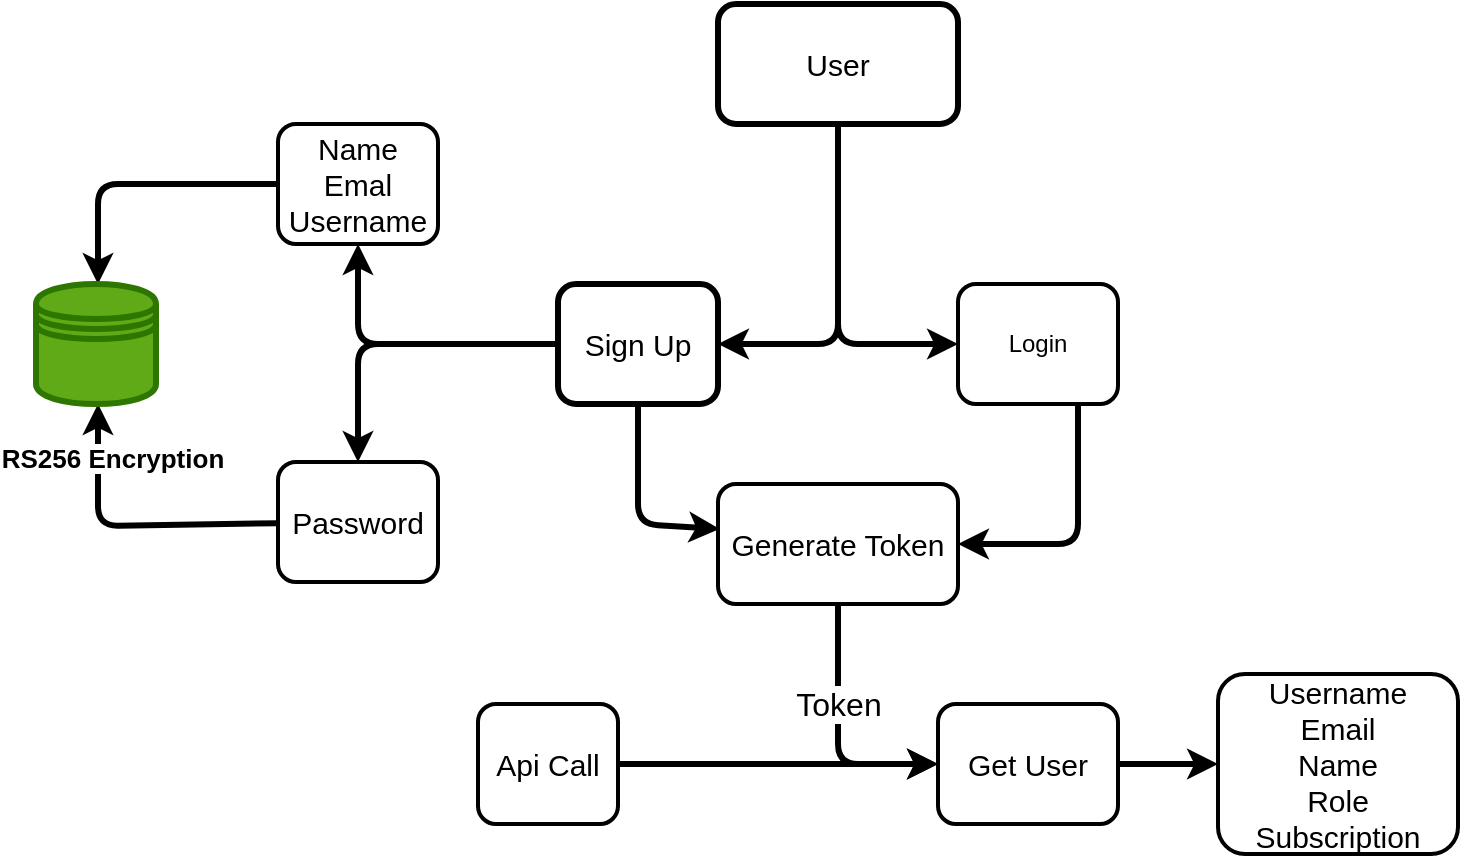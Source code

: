 <mxfile>
    <diagram id="xYek9d9R__n4-2vH8zCh" name="Page-1">
        <mxGraphModel dx="937" dy="599" grid="0" gridSize="10" guides="1" tooltips="1" connect="1" arrows="1" fold="1" page="1" pageScale="1" pageWidth="850" pageHeight="1100" background="none" math="0" shadow="0">
            <root>
                <mxCell id="0"/>
                <mxCell id="1" parent="0"/>
                <mxCell id="4" value="" style="edgeStyle=none;html=1;strokeWidth=3;" parent="1" source="2" target="3" edge="1">
                    <mxGeometry relative="1" as="geometry">
                        <Array as="points">
                            <mxPoint x="447" y="332"/>
                        </Array>
                    </mxGeometry>
                </mxCell>
                <mxCell id="6" style="edgeStyle=none;html=1;exitX=0.5;exitY=1;exitDx=0;exitDy=0;shadow=0;strokeWidth=3;" parent="1" source="2" edge="1">
                    <mxGeometry relative="1" as="geometry">
                        <mxPoint x="507" y="332" as="targetPoint"/>
                        <Array as="points">
                            <mxPoint x="447" y="332"/>
                        </Array>
                    </mxGeometry>
                </mxCell>
                <mxCell id="2" value="&lt;font style=&quot;font-size: 15px;&quot;&gt;User&lt;/font&gt;" style="rounded=1;whiteSpace=wrap;html=1;strokeWidth=3;" parent="1" vertex="1">
                    <mxGeometry x="387" y="162" width="120" height="60" as="geometry"/>
                </mxCell>
                <mxCell id="8" value="" style="edgeStyle=none;html=1;strokeWidth=3;" parent="1" source="3" target="7" edge="1">
                    <mxGeometry relative="1" as="geometry">
                        <Array as="points">
                            <mxPoint x="207" y="332"/>
                        </Array>
                    </mxGeometry>
                </mxCell>
                <mxCell id="10" value="" style="edgeStyle=none;html=1;strokeWidth=3;" parent="1" source="3" target="9" edge="1">
                    <mxGeometry relative="1" as="geometry">
                        <Array as="points">
                            <mxPoint x="207" y="332"/>
                        </Array>
                    </mxGeometry>
                </mxCell>
                <mxCell id="16" style="edgeStyle=none;html=1;entryX=0.007;entryY=0.374;entryDx=0;entryDy=0;entryPerimeter=0;strokeWidth=3;" parent="1" source="3" target="18" edge="1">
                    <mxGeometry relative="1" as="geometry">
                        <mxPoint x="407" y="452" as="targetPoint"/>
                        <Array as="points">
                            <mxPoint x="347" y="422"/>
                        </Array>
                    </mxGeometry>
                </mxCell>
                <mxCell id="3" value="&lt;font style=&quot;font-size: 15px;&quot;&gt;Sign Up&lt;/font&gt;" style="whiteSpace=wrap;html=1;rounded=1;strokeWidth=3;" parent="1" vertex="1">
                    <mxGeometry x="307" y="302" width="80" height="60" as="geometry"/>
                </mxCell>
                <mxCell id="17" style="edgeStyle=none;html=1;entryX=1;entryY=0.5;entryDx=0;entryDy=0;strokeWidth=3;" parent="1" target="18" edge="1">
                    <mxGeometry relative="1" as="geometry">
                        <mxPoint x="447" y="452" as="targetPoint"/>
                        <mxPoint x="567" y="362" as="sourcePoint"/>
                        <Array as="points">
                            <mxPoint x="567" y="432"/>
                        </Array>
                    </mxGeometry>
                </mxCell>
                <mxCell id="15" style="edgeStyle=none;html=1;entryX=0.5;entryY=0;entryDx=0;entryDy=0;strokeWidth=3;" parent="1" source="7" edge="1">
                    <mxGeometry relative="1" as="geometry">
                        <Array as="points">
                            <mxPoint x="77" y="252"/>
                        </Array>
                        <mxPoint x="77.0" y="302" as="targetPoint"/>
                    </mxGeometry>
                </mxCell>
                <mxCell id="7" value="&lt;font style=&quot;font-size: 15px;&quot;&gt;Name&lt;br&gt;Emal&lt;br&gt;Username&lt;/font&gt;" style="whiteSpace=wrap;html=1;rounded=1;strokeWidth=2;" parent="1" vertex="1">
                    <mxGeometry x="167" y="222" width="80" height="60" as="geometry"/>
                </mxCell>
                <mxCell id="14" value="&lt;b&gt;&lt;font style=&quot;font-size: 13px;&quot;&gt;RS256 Encryption&lt;/font&gt;&lt;/b&gt;" style="edgeStyle=none;html=1;entryX=0.5;entryY=1;entryDx=0;entryDy=0;strokeWidth=3;" parent="1" source="9" edge="1">
                    <mxGeometry x="0.642" y="-7" relative="1" as="geometry">
                        <Array as="points">
                            <mxPoint x="77" y="423"/>
                        </Array>
                        <mxPoint as="offset"/>
                        <mxPoint x="77.0" y="362" as="targetPoint"/>
                    </mxGeometry>
                </mxCell>
                <mxCell id="9" value="&lt;font style=&quot;font-size: 15px;&quot;&gt;Password&lt;/font&gt;" style="whiteSpace=wrap;html=1;rounded=1;strokeWidth=2;" parent="1" vertex="1">
                    <mxGeometry x="167" y="391" width="80" height="60" as="geometry"/>
                </mxCell>
                <mxCell id="13" value="" style="shape=datastore;whiteSpace=wrap;html=1;fillColor=#60a917;fontColor=#ffffff;strokeColor=#2D7600;strokeWidth=3;" parent="1" vertex="1">
                    <mxGeometry x="46" y="302" width="60" height="60" as="geometry"/>
                </mxCell>
                <mxCell id="30" value="&lt;font style=&quot;font-size: 16px;&quot;&gt;Token&lt;/font&gt;" style="edgeStyle=none;html=1;strokeWidth=3;" parent="1" source="18" target="26" edge="1">
                    <mxGeometry x="-0.231" relative="1" as="geometry">
                        <Array as="points">
                            <mxPoint x="447" y="542"/>
                        </Array>
                        <mxPoint as="offset"/>
                    </mxGeometry>
                </mxCell>
                <mxCell id="18" value="&lt;font style=&quot;font-size: 15px;&quot;&gt;Generate Token&lt;/font&gt;" style="rounded=1;whiteSpace=wrap;html=1;strokeWidth=2;" parent="1" vertex="1">
                    <mxGeometry x="387" y="402" width="120" height="60" as="geometry"/>
                </mxCell>
                <mxCell id="23" value="Login" style="rounded=1;whiteSpace=wrap;html=1;strokeWidth=2;" parent="1" vertex="1">
                    <mxGeometry x="507" y="302" width="80" height="60" as="geometry"/>
                </mxCell>
                <mxCell id="25" style="edgeStyle=none;html=1;" parent="1" source="24" edge="1">
                    <mxGeometry relative="1" as="geometry">
                        <mxPoint x="337" y="572" as="targetPoint"/>
                    </mxGeometry>
                </mxCell>
                <mxCell id="28" style="edgeStyle=none;html=1;exitX=1;exitY=0.5;exitDx=0;exitDy=0;entryX=0;entryY=0.5;entryDx=0;entryDy=0;strokeWidth=3;" parent="1" source="24" target="26" edge="1">
                    <mxGeometry relative="1" as="geometry"/>
                </mxCell>
                <mxCell id="24" value="&lt;font style=&quot;font-size: 15px;&quot;&gt;Api Call&lt;/font&gt;" style="rounded=1;whiteSpace=wrap;html=1;strokeWidth=2;" parent="1" vertex="1">
                    <mxGeometry x="267" y="512" width="70" height="60" as="geometry"/>
                </mxCell>
                <mxCell id="31" value="" style="edgeStyle=none;html=1;strokeWidth=3;" parent="1" source="26" target="27" edge="1">
                    <mxGeometry relative="1" as="geometry"/>
                </mxCell>
                <mxCell id="26" value="&lt;font style=&quot;font-size: 15px;&quot;&gt;Get User&lt;/font&gt;" style="rounded=1;whiteSpace=wrap;html=1;strokeWidth=2;" parent="1" vertex="1">
                    <mxGeometry x="497" y="512" width="90" height="60" as="geometry"/>
                </mxCell>
                <mxCell id="27" value="&lt;font style=&quot;font-size: 15px;&quot;&gt;Username&lt;br&gt;Email&lt;br&gt;Name&lt;br&gt;Role&lt;br&gt;Subscription&lt;/font&gt;" style="rounded=1;whiteSpace=wrap;html=1;strokeWidth=2;" parent="1" vertex="1">
                    <mxGeometry x="637" y="497" width="120" height="90" as="geometry"/>
                </mxCell>
            </root>
        </mxGraphModel>
    </diagram>
</mxfile>